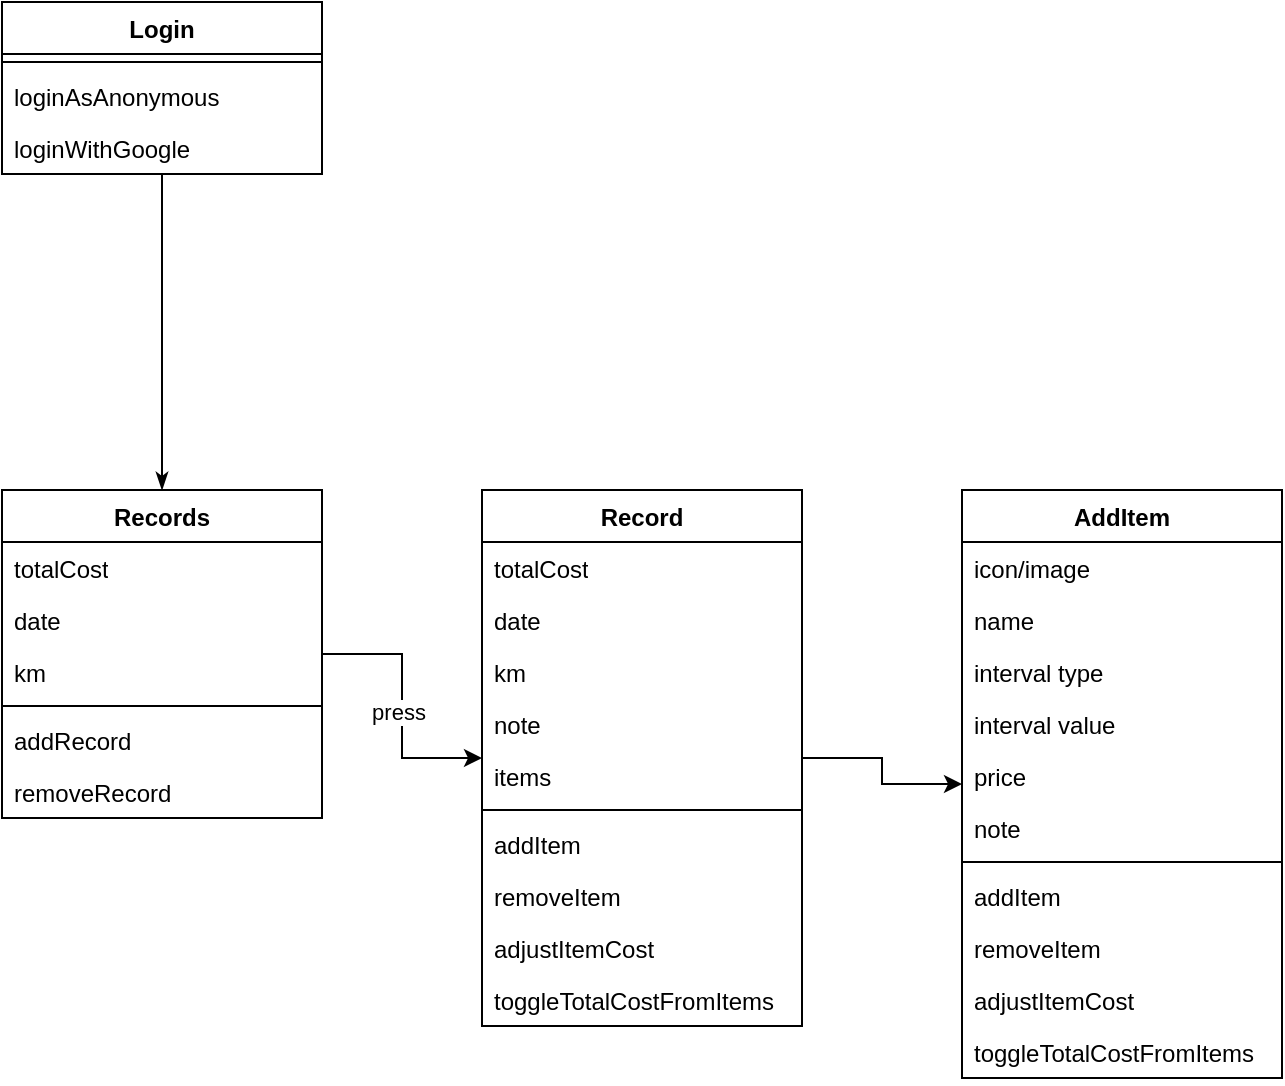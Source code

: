 <mxfile version="23.1.1" type="github">
  <diagram name="Page-1" id="vio_B5QSsrorXNMzJPMe">
    <mxGraphModel dx="2950" dy="2270" grid="1" gridSize="10" guides="1" tooltips="1" connect="1" arrows="1" fold="1" page="1" pageScale="1" pageWidth="827" pageHeight="1169" math="0" shadow="0">
      <root>
        <mxCell id="0" />
        <mxCell id="1" parent="0" />
        <mxCell id="T7FLaQ5PFHvHQ60qinBq-45" value="" style="edgeStyle=orthogonalEdgeStyle;rounded=0;orthogonalLoop=1;jettySize=auto;html=1;" edge="1" parent="1" source="T7FLaQ5PFHvHQ60qinBq-31" target="T7FLaQ5PFHvHQ60qinBq-38">
          <mxGeometry relative="1" as="geometry" />
        </mxCell>
        <mxCell id="T7FLaQ5PFHvHQ60qinBq-50" value="press" style="edgeLabel;html=1;align=center;verticalAlign=middle;resizable=0;points=[];" vertex="1" connectable="0" parent="T7FLaQ5PFHvHQ60qinBq-45">
          <mxGeometry x="0.045" y="-2" relative="1" as="geometry">
            <mxPoint as="offset" />
          </mxGeometry>
        </mxCell>
        <mxCell id="T7FLaQ5PFHvHQ60qinBq-58" value="" style="edgeStyle=orthogonalEdgeStyle;rounded=0;orthogonalLoop=1;jettySize=auto;html=1;strokeColor=default;startArrow=classicThin;startFill=1;endArrow=none;endFill=0;" edge="1" parent="1" source="T7FLaQ5PFHvHQ60qinBq-31" target="T7FLaQ5PFHvHQ60qinBq-51">
          <mxGeometry relative="1" as="geometry" />
        </mxCell>
        <mxCell id="T7FLaQ5PFHvHQ60qinBq-31" value="Records" style="swimlane;fontStyle=1;align=center;verticalAlign=top;childLayout=stackLayout;horizontal=1;startSize=26;horizontalStack=0;resizeParent=1;resizeParentMax=0;resizeLast=0;collapsible=1;marginBottom=0;whiteSpace=wrap;html=1;" vertex="1" parent="1">
          <mxGeometry x="150" y="40" width="160" height="164" as="geometry" />
        </mxCell>
        <mxCell id="T7FLaQ5PFHvHQ60qinBq-32" value="totalCost&lt;br&gt;" style="text;strokeColor=none;fillColor=none;align=left;verticalAlign=top;spacingLeft=4;spacingRight=4;overflow=hidden;rotatable=0;points=[[0,0.5],[1,0.5]];portConstraint=eastwest;whiteSpace=wrap;html=1;" vertex="1" parent="T7FLaQ5PFHvHQ60qinBq-31">
          <mxGeometry y="26" width="160" height="26" as="geometry" />
        </mxCell>
        <mxCell id="T7FLaQ5PFHvHQ60qinBq-35" value="date" style="text;strokeColor=none;fillColor=none;align=left;verticalAlign=top;spacingLeft=4;spacingRight=4;overflow=hidden;rotatable=0;points=[[0,0.5],[1,0.5]];portConstraint=eastwest;whiteSpace=wrap;html=1;" vertex="1" parent="T7FLaQ5PFHvHQ60qinBq-31">
          <mxGeometry y="52" width="160" height="26" as="geometry" />
        </mxCell>
        <mxCell id="T7FLaQ5PFHvHQ60qinBq-36" value="km" style="text;strokeColor=none;fillColor=none;align=left;verticalAlign=top;spacingLeft=4;spacingRight=4;overflow=hidden;rotatable=0;points=[[0,0.5],[1,0.5]];portConstraint=eastwest;whiteSpace=wrap;html=1;" vertex="1" parent="T7FLaQ5PFHvHQ60qinBq-31">
          <mxGeometry y="78" width="160" height="26" as="geometry" />
        </mxCell>
        <mxCell id="T7FLaQ5PFHvHQ60qinBq-33" value="" style="line;strokeWidth=1;fillColor=none;align=left;verticalAlign=middle;spacingTop=-1;spacingLeft=3;spacingRight=3;rotatable=0;labelPosition=right;points=[];portConstraint=eastwest;strokeColor=inherit;" vertex="1" parent="T7FLaQ5PFHvHQ60qinBq-31">
          <mxGeometry y="104" width="160" height="8" as="geometry" />
        </mxCell>
        <mxCell id="T7FLaQ5PFHvHQ60qinBq-34" value="addRecord" style="text;strokeColor=none;fillColor=none;align=left;verticalAlign=top;spacingLeft=4;spacingRight=4;overflow=hidden;rotatable=0;points=[[0,0.5],[1,0.5]];portConstraint=eastwest;whiteSpace=wrap;html=1;" vertex="1" parent="T7FLaQ5PFHvHQ60qinBq-31">
          <mxGeometry y="112" width="160" height="26" as="geometry" />
        </mxCell>
        <mxCell id="T7FLaQ5PFHvHQ60qinBq-37" value="removeRecord" style="text;strokeColor=none;fillColor=none;align=left;verticalAlign=top;spacingLeft=4;spacingRight=4;overflow=hidden;rotatable=0;points=[[0,0.5],[1,0.5]];portConstraint=eastwest;whiteSpace=wrap;html=1;" vertex="1" parent="T7FLaQ5PFHvHQ60qinBq-31">
          <mxGeometry y="138" width="160" height="26" as="geometry" />
        </mxCell>
        <mxCell id="T7FLaQ5PFHvHQ60qinBq-70" value="" style="edgeStyle=orthogonalEdgeStyle;rounded=0;orthogonalLoop=1;jettySize=auto;html=1;" edge="1" parent="1" source="T7FLaQ5PFHvHQ60qinBq-38" target="T7FLaQ5PFHvHQ60qinBq-59">
          <mxGeometry relative="1" as="geometry" />
        </mxCell>
        <mxCell id="T7FLaQ5PFHvHQ60qinBq-38" value="Record" style="swimlane;fontStyle=1;align=center;verticalAlign=top;childLayout=stackLayout;horizontal=1;startSize=26;horizontalStack=0;resizeParent=1;resizeParentMax=0;resizeLast=0;collapsible=1;marginBottom=0;whiteSpace=wrap;html=1;" vertex="1" parent="1">
          <mxGeometry x="390" y="40" width="160" height="268" as="geometry" />
        </mxCell>
        <mxCell id="T7FLaQ5PFHvHQ60qinBq-39" value="totalCost&lt;br&gt;" style="text;strokeColor=none;fillColor=none;align=left;verticalAlign=top;spacingLeft=4;spacingRight=4;overflow=hidden;rotatable=0;points=[[0,0.5],[1,0.5]];portConstraint=eastwest;whiteSpace=wrap;html=1;" vertex="1" parent="T7FLaQ5PFHvHQ60qinBq-38">
          <mxGeometry y="26" width="160" height="26" as="geometry" />
        </mxCell>
        <mxCell id="T7FLaQ5PFHvHQ60qinBq-40" value="date" style="text;strokeColor=none;fillColor=none;align=left;verticalAlign=top;spacingLeft=4;spacingRight=4;overflow=hidden;rotatable=0;points=[[0,0.5],[1,0.5]];portConstraint=eastwest;whiteSpace=wrap;html=1;" vertex="1" parent="T7FLaQ5PFHvHQ60qinBq-38">
          <mxGeometry y="52" width="160" height="26" as="geometry" />
        </mxCell>
        <mxCell id="T7FLaQ5PFHvHQ60qinBq-41" value="km" style="text;strokeColor=none;fillColor=none;align=left;verticalAlign=top;spacingLeft=4;spacingRight=4;overflow=hidden;rotatable=0;points=[[0,0.5],[1,0.5]];portConstraint=eastwest;whiteSpace=wrap;html=1;" vertex="1" parent="T7FLaQ5PFHvHQ60qinBq-38">
          <mxGeometry y="78" width="160" height="26" as="geometry" />
        </mxCell>
        <mxCell id="T7FLaQ5PFHvHQ60qinBq-46" value="note" style="text;strokeColor=none;fillColor=none;align=left;verticalAlign=top;spacingLeft=4;spacingRight=4;overflow=hidden;rotatable=0;points=[[0,0.5],[1,0.5]];portConstraint=eastwest;whiteSpace=wrap;html=1;" vertex="1" parent="T7FLaQ5PFHvHQ60qinBq-38">
          <mxGeometry y="104" width="160" height="26" as="geometry" />
        </mxCell>
        <mxCell id="T7FLaQ5PFHvHQ60qinBq-47" value="items" style="text;strokeColor=none;fillColor=none;align=left;verticalAlign=top;spacingLeft=4;spacingRight=4;overflow=hidden;rotatable=0;points=[[0,0.5],[1,0.5]];portConstraint=eastwest;whiteSpace=wrap;html=1;" vertex="1" parent="T7FLaQ5PFHvHQ60qinBq-38">
          <mxGeometry y="130" width="160" height="26" as="geometry" />
        </mxCell>
        <mxCell id="T7FLaQ5PFHvHQ60qinBq-42" value="" style="line;strokeWidth=1;fillColor=none;align=left;verticalAlign=middle;spacingTop=-1;spacingLeft=3;spacingRight=3;rotatable=0;labelPosition=right;points=[];portConstraint=eastwest;strokeColor=inherit;" vertex="1" parent="T7FLaQ5PFHvHQ60qinBq-38">
          <mxGeometry y="156" width="160" height="8" as="geometry" />
        </mxCell>
        <mxCell id="T7FLaQ5PFHvHQ60qinBq-43" value="addItem" style="text;strokeColor=none;fillColor=none;align=left;verticalAlign=top;spacingLeft=4;spacingRight=4;overflow=hidden;rotatable=0;points=[[0,0.5],[1,0.5]];portConstraint=eastwest;whiteSpace=wrap;html=1;" vertex="1" parent="T7FLaQ5PFHvHQ60qinBq-38">
          <mxGeometry y="164" width="160" height="26" as="geometry" />
        </mxCell>
        <mxCell id="T7FLaQ5PFHvHQ60qinBq-44" value="removeItem" style="text;strokeColor=none;fillColor=none;align=left;verticalAlign=top;spacingLeft=4;spacingRight=4;overflow=hidden;rotatable=0;points=[[0,0.5],[1,0.5]];portConstraint=eastwest;whiteSpace=wrap;html=1;" vertex="1" parent="T7FLaQ5PFHvHQ60qinBq-38">
          <mxGeometry y="190" width="160" height="26" as="geometry" />
        </mxCell>
        <mxCell id="T7FLaQ5PFHvHQ60qinBq-48" value="adjustItemCost" style="text;strokeColor=none;fillColor=none;align=left;verticalAlign=top;spacingLeft=4;spacingRight=4;overflow=hidden;rotatable=0;points=[[0,0.5],[1,0.5]];portConstraint=eastwest;whiteSpace=wrap;html=1;" vertex="1" parent="T7FLaQ5PFHvHQ60qinBq-38">
          <mxGeometry y="216" width="160" height="26" as="geometry" />
        </mxCell>
        <mxCell id="T7FLaQ5PFHvHQ60qinBq-49" value="toggleTotalCostFromItems" style="text;strokeColor=none;fillColor=none;align=left;verticalAlign=top;spacingLeft=4;spacingRight=4;overflow=hidden;rotatable=0;points=[[0,0.5],[1,0.5]];portConstraint=eastwest;whiteSpace=wrap;html=1;" vertex="1" parent="T7FLaQ5PFHvHQ60qinBq-38">
          <mxGeometry y="242" width="160" height="26" as="geometry" />
        </mxCell>
        <mxCell id="T7FLaQ5PFHvHQ60qinBq-51" value="Login" style="swimlane;fontStyle=1;align=center;verticalAlign=top;childLayout=stackLayout;horizontal=1;startSize=26;horizontalStack=0;resizeParent=1;resizeParentMax=0;resizeLast=0;collapsible=1;marginBottom=0;whiteSpace=wrap;html=1;" vertex="1" parent="1">
          <mxGeometry x="150" y="-204" width="160" height="86" as="geometry" />
        </mxCell>
        <mxCell id="T7FLaQ5PFHvHQ60qinBq-55" value="" style="line;strokeWidth=1;fillColor=none;align=left;verticalAlign=middle;spacingTop=-1;spacingLeft=3;spacingRight=3;rotatable=0;labelPosition=right;points=[];portConstraint=eastwest;strokeColor=inherit;" vertex="1" parent="T7FLaQ5PFHvHQ60qinBq-51">
          <mxGeometry y="26" width="160" height="8" as="geometry" />
        </mxCell>
        <mxCell id="T7FLaQ5PFHvHQ60qinBq-56" value="loginAsAnonymous" style="text;strokeColor=none;fillColor=none;align=left;verticalAlign=top;spacingLeft=4;spacingRight=4;overflow=hidden;rotatable=0;points=[[0,0.5],[1,0.5]];portConstraint=eastwest;whiteSpace=wrap;html=1;" vertex="1" parent="T7FLaQ5PFHvHQ60qinBq-51">
          <mxGeometry y="34" width="160" height="26" as="geometry" />
        </mxCell>
        <mxCell id="T7FLaQ5PFHvHQ60qinBq-57" value="loginWithGoogle" style="text;strokeColor=none;fillColor=none;align=left;verticalAlign=top;spacingLeft=4;spacingRight=4;overflow=hidden;rotatable=0;points=[[0,0.5],[1,0.5]];portConstraint=eastwest;whiteSpace=wrap;html=1;" vertex="1" parent="T7FLaQ5PFHvHQ60qinBq-51">
          <mxGeometry y="60" width="160" height="26" as="geometry" />
        </mxCell>
        <mxCell id="T7FLaQ5PFHvHQ60qinBq-59" value="AddItem" style="swimlane;fontStyle=1;align=center;verticalAlign=top;childLayout=stackLayout;horizontal=1;startSize=26;horizontalStack=0;resizeParent=1;resizeParentMax=0;resizeLast=0;collapsible=1;marginBottom=0;whiteSpace=wrap;html=1;" vertex="1" parent="1">
          <mxGeometry x="630" y="40" width="160" height="294" as="geometry" />
        </mxCell>
        <mxCell id="T7FLaQ5PFHvHQ60qinBq-60" value="icon/image" style="text;strokeColor=none;fillColor=none;align=left;verticalAlign=top;spacingLeft=4;spacingRight=4;overflow=hidden;rotatable=0;points=[[0,0.5],[1,0.5]];portConstraint=eastwest;whiteSpace=wrap;html=1;" vertex="1" parent="T7FLaQ5PFHvHQ60qinBq-59">
          <mxGeometry y="26" width="160" height="26" as="geometry" />
        </mxCell>
        <mxCell id="T7FLaQ5PFHvHQ60qinBq-61" value="name" style="text;strokeColor=none;fillColor=none;align=left;verticalAlign=top;spacingLeft=4;spacingRight=4;overflow=hidden;rotatable=0;points=[[0,0.5],[1,0.5]];portConstraint=eastwest;whiteSpace=wrap;html=1;" vertex="1" parent="T7FLaQ5PFHvHQ60qinBq-59">
          <mxGeometry y="52" width="160" height="26" as="geometry" />
        </mxCell>
        <mxCell id="T7FLaQ5PFHvHQ60qinBq-62" value="interval type" style="text;strokeColor=none;fillColor=none;align=left;verticalAlign=top;spacingLeft=4;spacingRight=4;overflow=hidden;rotatable=0;points=[[0,0.5],[1,0.5]];portConstraint=eastwest;whiteSpace=wrap;html=1;" vertex="1" parent="T7FLaQ5PFHvHQ60qinBq-59">
          <mxGeometry y="78" width="160" height="26" as="geometry" />
        </mxCell>
        <mxCell id="T7FLaQ5PFHvHQ60qinBq-63" value="interval value" style="text;strokeColor=none;fillColor=none;align=left;verticalAlign=top;spacingLeft=4;spacingRight=4;overflow=hidden;rotatable=0;points=[[0,0.5],[1,0.5]];portConstraint=eastwest;whiteSpace=wrap;html=1;" vertex="1" parent="T7FLaQ5PFHvHQ60qinBq-59">
          <mxGeometry y="104" width="160" height="26" as="geometry" />
        </mxCell>
        <mxCell id="T7FLaQ5PFHvHQ60qinBq-64" value="price" style="text;strokeColor=none;fillColor=none;align=left;verticalAlign=top;spacingLeft=4;spacingRight=4;overflow=hidden;rotatable=0;points=[[0,0.5],[1,0.5]];portConstraint=eastwest;whiteSpace=wrap;html=1;" vertex="1" parent="T7FLaQ5PFHvHQ60qinBq-59">
          <mxGeometry y="130" width="160" height="26" as="geometry" />
        </mxCell>
        <mxCell id="T7FLaQ5PFHvHQ60qinBq-71" value="note" style="text;strokeColor=none;fillColor=none;align=left;verticalAlign=top;spacingLeft=4;spacingRight=4;overflow=hidden;rotatable=0;points=[[0,0.5],[1,0.5]];portConstraint=eastwest;whiteSpace=wrap;html=1;" vertex="1" parent="T7FLaQ5PFHvHQ60qinBq-59">
          <mxGeometry y="156" width="160" height="26" as="geometry" />
        </mxCell>
        <mxCell id="T7FLaQ5PFHvHQ60qinBq-65" value="" style="line;strokeWidth=1;fillColor=none;align=left;verticalAlign=middle;spacingTop=-1;spacingLeft=3;spacingRight=3;rotatable=0;labelPosition=right;points=[];portConstraint=eastwest;strokeColor=inherit;" vertex="1" parent="T7FLaQ5PFHvHQ60qinBq-59">
          <mxGeometry y="182" width="160" height="8" as="geometry" />
        </mxCell>
        <mxCell id="T7FLaQ5PFHvHQ60qinBq-66" value="addItem" style="text;strokeColor=none;fillColor=none;align=left;verticalAlign=top;spacingLeft=4;spacingRight=4;overflow=hidden;rotatable=0;points=[[0,0.5],[1,0.5]];portConstraint=eastwest;whiteSpace=wrap;html=1;" vertex="1" parent="T7FLaQ5PFHvHQ60qinBq-59">
          <mxGeometry y="190" width="160" height="26" as="geometry" />
        </mxCell>
        <mxCell id="T7FLaQ5PFHvHQ60qinBq-67" value="removeItem" style="text;strokeColor=none;fillColor=none;align=left;verticalAlign=top;spacingLeft=4;spacingRight=4;overflow=hidden;rotatable=0;points=[[0,0.5],[1,0.5]];portConstraint=eastwest;whiteSpace=wrap;html=1;" vertex="1" parent="T7FLaQ5PFHvHQ60qinBq-59">
          <mxGeometry y="216" width="160" height="26" as="geometry" />
        </mxCell>
        <mxCell id="T7FLaQ5PFHvHQ60qinBq-68" value="adjustItemCost" style="text;strokeColor=none;fillColor=none;align=left;verticalAlign=top;spacingLeft=4;spacingRight=4;overflow=hidden;rotatable=0;points=[[0,0.5],[1,0.5]];portConstraint=eastwest;whiteSpace=wrap;html=1;" vertex="1" parent="T7FLaQ5PFHvHQ60qinBq-59">
          <mxGeometry y="242" width="160" height="26" as="geometry" />
        </mxCell>
        <mxCell id="T7FLaQ5PFHvHQ60qinBq-69" value="toggleTotalCostFromItems" style="text;strokeColor=none;fillColor=none;align=left;verticalAlign=top;spacingLeft=4;spacingRight=4;overflow=hidden;rotatable=0;points=[[0,0.5],[1,0.5]];portConstraint=eastwest;whiteSpace=wrap;html=1;" vertex="1" parent="T7FLaQ5PFHvHQ60qinBq-59">
          <mxGeometry y="268" width="160" height="26" as="geometry" />
        </mxCell>
      </root>
    </mxGraphModel>
  </diagram>
</mxfile>
